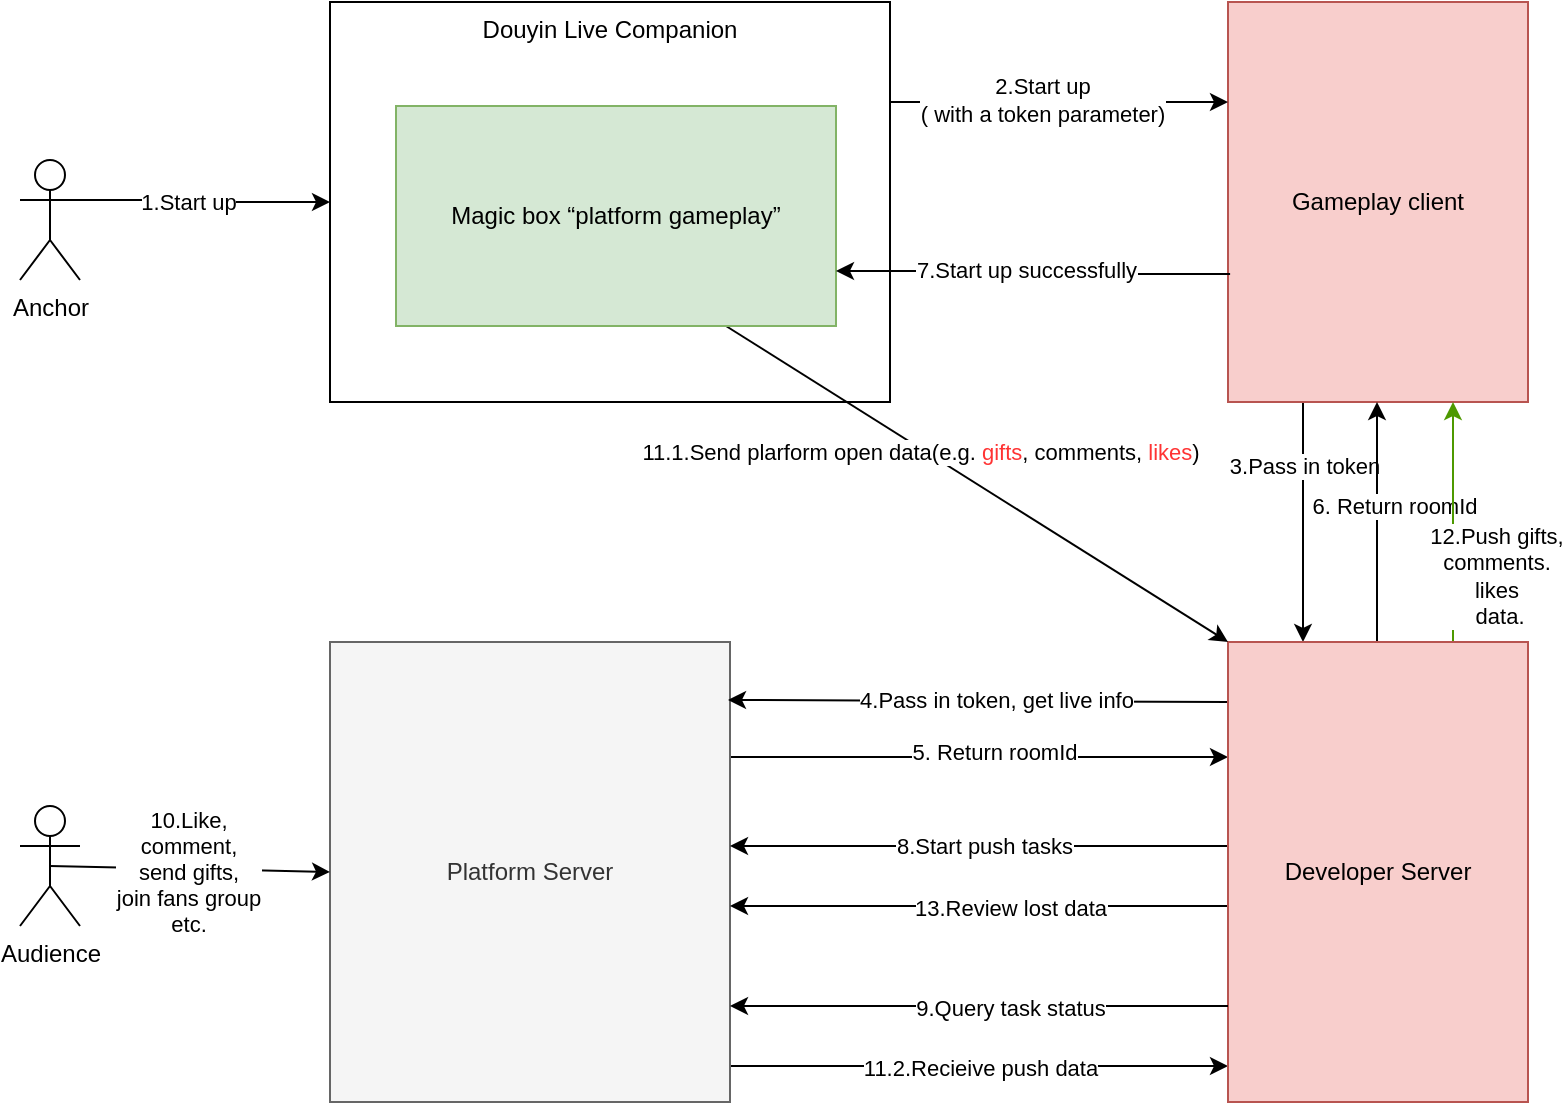 <mxfile version="22.1.9" type="github">
  <diagram name="第 1 页" id="Y4wQD-pbCirq9T_VrnDq">
    <mxGraphModel dx="1434" dy="734" grid="1" gridSize="10" guides="1" tooltips="1" connect="1" arrows="1" fold="1" page="1" pageScale="1" pageWidth="827" pageHeight="1169" math="0" shadow="0">
      <root>
        <mxCell id="0" />
        <mxCell id="1" parent="0" />
        <mxCell id="o2AHgQSNgwUj-9A4sk8h-19" style="edgeStyle=orthogonalEdgeStyle;rounded=0;orthogonalLoop=1;jettySize=auto;html=1;exitX=1;exitY=0.333;exitDx=0;exitDy=0;exitPerimeter=0;entryX=0;entryY=0.5;entryDx=0;entryDy=0;" edge="1" parent="1" source="o2AHgQSNgwUj-9A4sk8h-1" target="o2AHgQSNgwUj-9A4sk8h-6">
          <mxGeometry relative="1" as="geometry" />
        </mxCell>
        <mxCell id="o2AHgQSNgwUj-9A4sk8h-20" value="1.Start up" style="edgeLabel;html=1;align=center;verticalAlign=middle;resizable=0;points=[];" vertex="1" connectable="0" parent="o2AHgQSNgwUj-9A4sk8h-19">
          <mxGeometry x="-0.143" y="-1" relative="1" as="geometry">
            <mxPoint as="offset" />
          </mxGeometry>
        </mxCell>
        <mxCell id="o2AHgQSNgwUj-9A4sk8h-1" value="Anchor" style="shape=umlActor;verticalLabelPosition=bottom;verticalAlign=top;html=1;outlineConnect=0;" vertex="1" parent="1">
          <mxGeometry x="30" y="267" width="30" height="60" as="geometry" />
        </mxCell>
        <mxCell id="o2AHgQSNgwUj-9A4sk8h-25" style="edgeStyle=none;rounded=0;orthogonalLoop=1;jettySize=auto;html=1;exitX=0.25;exitY=1;exitDx=0;exitDy=0;entryX=0.25;entryY=0;entryDx=0;entryDy=0;" edge="1" parent="1" source="o2AHgQSNgwUj-9A4sk8h-5" target="o2AHgQSNgwUj-9A4sk8h-8">
          <mxGeometry relative="1" as="geometry" />
        </mxCell>
        <mxCell id="o2AHgQSNgwUj-9A4sk8h-26" value="3.Pass in token" style="edgeLabel;html=1;align=center;verticalAlign=middle;resizable=0;points=[];" vertex="1" connectable="0" parent="o2AHgQSNgwUj-9A4sk8h-25">
          <mxGeometry x="-0.25" relative="1" as="geometry">
            <mxPoint y="-13" as="offset" />
          </mxGeometry>
        </mxCell>
        <mxCell id="o2AHgQSNgwUj-9A4sk8h-5" value="Gameplay client" style="rounded=0;whiteSpace=wrap;html=1;verticalAlign=middle;align=center;fillColor=#f8cecc;strokeColor=#b85450;" vertex="1" parent="1">
          <mxGeometry x="634" y="188" width="150" height="200" as="geometry" />
        </mxCell>
        <mxCell id="o2AHgQSNgwUj-9A4sk8h-14" style="edgeStyle=orthogonalEdgeStyle;rounded=0;orthogonalLoop=1;jettySize=auto;html=1;exitX=1;exitY=0.25;exitDx=0;exitDy=0;entryX=0;entryY=0.25;entryDx=0;entryDy=0;" edge="1" parent="1" source="o2AHgQSNgwUj-9A4sk8h-6" target="o2AHgQSNgwUj-9A4sk8h-5">
          <mxGeometry relative="1" as="geometry" />
        </mxCell>
        <mxCell id="o2AHgQSNgwUj-9A4sk8h-15" value="2.Start up&lt;br&gt;( with a token parameter)" style="edgeLabel;html=1;align=center;verticalAlign=middle;resizable=0;points=[];" vertex="1" connectable="0" parent="o2AHgQSNgwUj-9A4sk8h-14">
          <mxGeometry x="-0.108" y="1" relative="1" as="geometry">
            <mxPoint as="offset" />
          </mxGeometry>
        </mxCell>
        <mxCell id="o2AHgQSNgwUj-9A4sk8h-6" value="Douyin Live Companion" style="rounded=0;whiteSpace=wrap;html=1;verticalAlign=top;" vertex="1" parent="1">
          <mxGeometry x="185" y="188" width="280" height="200" as="geometry" />
        </mxCell>
        <mxCell id="o2AHgQSNgwUj-9A4sk8h-31" style="edgeStyle=none;rounded=0;orthogonalLoop=1;jettySize=auto;html=1;exitX=1;exitY=0.25;exitDx=0;exitDy=0;entryX=0;entryY=0.25;entryDx=0;entryDy=0;" edge="1" parent="1" source="o2AHgQSNgwUj-9A4sk8h-7" target="o2AHgQSNgwUj-9A4sk8h-8">
          <mxGeometry relative="1" as="geometry" />
        </mxCell>
        <mxCell id="o2AHgQSNgwUj-9A4sk8h-32" value="5. Return roomId" style="edgeLabel;html=1;align=center;verticalAlign=middle;resizable=0;points=[];" vertex="1" connectable="0" parent="o2AHgQSNgwUj-9A4sk8h-31">
          <mxGeometry x="0.06" y="4" relative="1" as="geometry">
            <mxPoint y="1" as="offset" />
          </mxGeometry>
        </mxCell>
        <mxCell id="o2AHgQSNgwUj-9A4sk8h-39" style="edgeStyle=none;rounded=0;orthogonalLoop=1;jettySize=auto;html=1;exitX=1;exitY=0.75;exitDx=0;exitDy=0;entryX=0;entryY=0.75;entryDx=0;entryDy=0;" edge="1" parent="1">
          <mxGeometry relative="1" as="geometry">
            <mxPoint x="385" y="720" as="sourcePoint" />
            <mxPoint x="634" y="720" as="targetPoint" />
          </mxGeometry>
        </mxCell>
        <mxCell id="o2AHgQSNgwUj-9A4sk8h-40" value="11.2.Recieive push data" style="edgeLabel;html=1;align=center;verticalAlign=middle;resizable=0;points=[];" vertex="1" connectable="0" parent="o2AHgQSNgwUj-9A4sk8h-39">
          <mxGeometry x="-0.261" y="-1" relative="1" as="geometry">
            <mxPoint x="33" as="offset" />
          </mxGeometry>
        </mxCell>
        <mxCell id="o2AHgQSNgwUj-9A4sk8h-7" value="Platform Server" style="rounded=0;whiteSpace=wrap;html=1;fillColor=#f5f5f5;strokeColor=#666666;fontColor=#333333;" vertex="1" parent="1">
          <mxGeometry x="185" y="508" width="200" height="230" as="geometry" />
        </mxCell>
        <mxCell id="o2AHgQSNgwUj-9A4sk8h-27" style="edgeStyle=none;rounded=0;orthogonalLoop=1;jettySize=auto;html=1;exitX=0.75;exitY=0;exitDx=0;exitDy=0;entryX=0.75;entryY=1;entryDx=0;entryDy=0;" edge="1" parent="1">
          <mxGeometry relative="1" as="geometry">
            <mxPoint x="708.5" y="508" as="sourcePoint" />
            <mxPoint x="708.5" y="388" as="targetPoint" />
          </mxGeometry>
        </mxCell>
        <mxCell id="o2AHgQSNgwUj-9A4sk8h-28" value="6. Return roomId" style="edgeLabel;html=1;align=center;verticalAlign=middle;resizable=0;points=[];" vertex="1" connectable="0" parent="o2AHgQSNgwUj-9A4sk8h-27">
          <mxGeometry x="0.083" y="-2" relative="1" as="geometry">
            <mxPoint x="6" y="-3" as="offset" />
          </mxGeometry>
        </mxCell>
        <mxCell id="o2AHgQSNgwUj-9A4sk8h-29" style="edgeStyle=none;rounded=0;orthogonalLoop=1;jettySize=auto;html=1;exitX=0;exitY=0.25;exitDx=0;exitDy=0;entryX=0.995;entryY=0.126;entryDx=0;entryDy=0;entryPerimeter=0;" edge="1" parent="1" target="o2AHgQSNgwUj-9A4sk8h-7">
          <mxGeometry relative="1" as="geometry">
            <mxPoint x="634" y="538" as="sourcePoint" />
            <mxPoint x="424" y="538" as="targetPoint" />
          </mxGeometry>
        </mxCell>
        <mxCell id="o2AHgQSNgwUj-9A4sk8h-30" value="4.Pass in token, get live info" style="edgeLabel;html=1;align=center;verticalAlign=middle;resizable=0;points=[];" vertex="1" connectable="0" parent="o2AHgQSNgwUj-9A4sk8h-29">
          <mxGeometry x="-0.209" y="-1" relative="1" as="geometry">
            <mxPoint x="-17" as="offset" />
          </mxGeometry>
        </mxCell>
        <mxCell id="o2AHgQSNgwUj-9A4sk8h-34" style="edgeStyle=orthogonalEdgeStyle;rounded=0;orthogonalLoop=1;jettySize=auto;html=1;exitX=0;exitY=0.5;exitDx=0;exitDy=0;entryX=1;entryY=0.5;entryDx=0;entryDy=0;" edge="1" parent="1">
          <mxGeometry relative="1" as="geometry">
            <mxPoint x="634" y="610" as="sourcePoint" />
            <mxPoint x="385" y="610" as="targetPoint" />
          </mxGeometry>
        </mxCell>
        <mxCell id="o2AHgQSNgwUj-9A4sk8h-35" value="8.Start push tasks" style="edgeLabel;html=1;align=center;verticalAlign=middle;resizable=0;points=[];" vertex="1" connectable="0" parent="o2AHgQSNgwUj-9A4sk8h-34">
          <mxGeometry x="-0.02" relative="1" as="geometry">
            <mxPoint as="offset" />
          </mxGeometry>
        </mxCell>
        <mxCell id="o2AHgQSNgwUj-9A4sk8h-37" style="edgeStyle=none;rounded=0;orthogonalLoop=1;jettySize=auto;html=1;exitX=0;exitY=0.75;exitDx=0;exitDy=0;entryX=1;entryY=0.75;entryDx=0;entryDy=0;" edge="1" parent="1">
          <mxGeometry relative="1" as="geometry">
            <mxPoint x="634" y="640" as="sourcePoint" />
            <mxPoint x="385" y="640" as="targetPoint" />
          </mxGeometry>
        </mxCell>
        <mxCell id="o2AHgQSNgwUj-9A4sk8h-38" value="13.Review lost data" style="edgeLabel;html=1;align=center;verticalAlign=middle;resizable=0;points=[];" vertex="1" connectable="0" parent="o2AHgQSNgwUj-9A4sk8h-37">
          <mxGeometry x="-0.124" y="1" relative="1" as="geometry">
            <mxPoint as="offset" />
          </mxGeometry>
        </mxCell>
        <mxCell id="o2AHgQSNgwUj-9A4sk8h-45" style="edgeStyle=none;rounded=0;orthogonalLoop=1;jettySize=auto;html=1;exitX=0.75;exitY=0;exitDx=0;exitDy=0;entryX=0.75;entryY=1;entryDx=0;entryDy=0;shadow=0;strokeColor=#4D9900;" edge="1" parent="1" source="o2AHgQSNgwUj-9A4sk8h-8" target="o2AHgQSNgwUj-9A4sk8h-5">
          <mxGeometry relative="1" as="geometry" />
        </mxCell>
        <mxCell id="o2AHgQSNgwUj-9A4sk8h-46" value="12.Push gifts,&lt;br&gt;comments. &lt;br&gt;likes&lt;br&gt;&amp;nbsp;data." style="edgeLabel;html=1;align=center;verticalAlign=middle;resizable=0;points=[];" vertex="1" connectable="0" parent="o2AHgQSNgwUj-9A4sk8h-45">
          <mxGeometry x="0.183" y="-1" relative="1" as="geometry">
            <mxPoint x="20" y="38" as="offset" />
          </mxGeometry>
        </mxCell>
        <mxCell id="o2AHgQSNgwUj-9A4sk8h-8" value="Developer Server" style="rounded=0;whiteSpace=wrap;html=1;fillColor=#f8cecc;strokeColor=#b85450;" vertex="1" parent="1">
          <mxGeometry x="634" y="508" width="150" height="230" as="geometry" />
        </mxCell>
        <mxCell id="o2AHgQSNgwUj-9A4sk8h-43" style="edgeStyle=none;rounded=0;orthogonalLoop=1;jettySize=auto;html=1;exitX=0.5;exitY=0.5;exitDx=0;exitDy=0;exitPerimeter=0;entryX=0;entryY=0.5;entryDx=0;entryDy=0;" edge="1" parent="1" source="o2AHgQSNgwUj-9A4sk8h-9" target="o2AHgQSNgwUj-9A4sk8h-7">
          <mxGeometry relative="1" as="geometry" />
        </mxCell>
        <mxCell id="o2AHgQSNgwUj-9A4sk8h-44" value="10.Like,&lt;br&gt;comment,&lt;br&gt;send gifts,&lt;br&gt;join fans group&lt;br&gt;etc." style="edgeLabel;html=1;align=center;verticalAlign=middle;resizable=0;points=[];" vertex="1" connectable="0" parent="o2AHgQSNgwUj-9A4sk8h-43">
          <mxGeometry x="-0.014" y="-1" relative="1" as="geometry">
            <mxPoint as="offset" />
          </mxGeometry>
        </mxCell>
        <mxCell id="o2AHgQSNgwUj-9A4sk8h-9" value="Audience" style="shape=umlActor;verticalLabelPosition=bottom;verticalAlign=top;html=1;outlineConnect=0;" vertex="1" parent="1">
          <mxGeometry x="30" y="590" width="30" height="60" as="geometry" />
        </mxCell>
        <mxCell id="o2AHgQSNgwUj-9A4sk8h-23" style="edgeStyle=none;rounded=0;orthogonalLoop=1;jettySize=auto;html=1;exitX=0.75;exitY=1;exitDx=0;exitDy=0;entryX=0;entryY=0;entryDx=0;entryDy=0;" edge="1" parent="1" source="o2AHgQSNgwUj-9A4sk8h-11" target="o2AHgQSNgwUj-9A4sk8h-8">
          <mxGeometry relative="1" as="geometry" />
        </mxCell>
        <mxCell id="o2AHgQSNgwUj-9A4sk8h-24" value="11.1.Send plarform open data(e.g. &lt;font color=&quot;#ff3333&quot;&gt;gifts&lt;/font&gt;, comments, &lt;font color=&quot;#ff3333&quot;&gt;likes&lt;/font&gt;)" style="edgeLabel;html=1;align=center;verticalAlign=middle;resizable=0;points=[];" vertex="1" connectable="0" parent="o2AHgQSNgwUj-9A4sk8h-23">
          <mxGeometry x="-0.22" y="-2" relative="1" as="geometry">
            <mxPoint as="offset" />
          </mxGeometry>
        </mxCell>
        <mxCell id="o2AHgQSNgwUj-9A4sk8h-11" value="Magic box “platform gameplay”" style="rounded=0;whiteSpace=wrap;html=1;labelBackgroundColor=none;fillColor=#d5e8d4;strokeColor=#82b366;" vertex="1" parent="1">
          <mxGeometry x="218" y="240" width="220" height="110" as="geometry" />
        </mxCell>
        <mxCell id="o2AHgQSNgwUj-9A4sk8h-16" style="edgeStyle=orthogonalEdgeStyle;rounded=0;orthogonalLoop=1;jettySize=auto;html=1;exitX=0.007;exitY=0.68;exitDx=0;exitDy=0;entryX=1;entryY=0.75;entryDx=0;entryDy=0;exitPerimeter=0;" edge="1" parent="1" source="o2AHgQSNgwUj-9A4sk8h-5" target="o2AHgQSNgwUj-9A4sk8h-11">
          <mxGeometry relative="1" as="geometry" />
        </mxCell>
        <mxCell id="o2AHgQSNgwUj-9A4sk8h-17" value="7.Start up successfully" style="edgeLabel;html=1;align=center;verticalAlign=middle;resizable=0;points=[];" vertex="1" connectable="0" parent="o2AHgQSNgwUj-9A4sk8h-16">
          <mxGeometry x="0.05" y="-1" relative="1" as="geometry">
            <mxPoint as="offset" />
          </mxGeometry>
        </mxCell>
        <mxCell id="o2AHgQSNgwUj-9A4sk8h-41" style="edgeStyle=none;rounded=0;orthogonalLoop=1;jettySize=auto;html=1;exitX=0;exitY=0.75;exitDx=0;exitDy=0;entryX=1;entryY=0.75;entryDx=0;entryDy=0;" edge="1" parent="1">
          <mxGeometry relative="1" as="geometry">
            <mxPoint x="634" y="690" as="sourcePoint" />
            <mxPoint x="385" y="690" as="targetPoint" />
          </mxGeometry>
        </mxCell>
        <mxCell id="o2AHgQSNgwUj-9A4sk8h-42" value="9.Query task status" style="edgeLabel;html=1;align=center;verticalAlign=middle;resizable=0;points=[];" vertex="1" connectable="0" parent="o2AHgQSNgwUj-9A4sk8h-41">
          <mxGeometry x="-0.124" y="1" relative="1" as="geometry">
            <mxPoint as="offset" />
          </mxGeometry>
        </mxCell>
      </root>
    </mxGraphModel>
  </diagram>
</mxfile>
